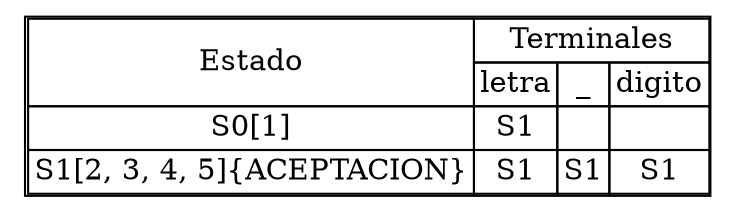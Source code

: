 digraph G{
a[shape=none label=<
<TABLE cellspacing="0">
<TR>
                <TD rowspan="2">Estado</TD>
                <TD colspan="3">Terminales</TD>
            </TR>
<TR>
<TD>letra</TD>
<TD>_</TD>
<TD>digito</TD>
</TR>
<TR>
<TD>S0[1]</TD>
<TD>S1</TD>
<TD></TD>
<TD></TD>
</TR><TR>
<TD>S1[2, 3, 4, 5]{ACEPTACION}</TD>
<TD>S1</TD>
<TD>S1</TD>
<TD>S1</TD>
</TR></TABLE>
>];
}
